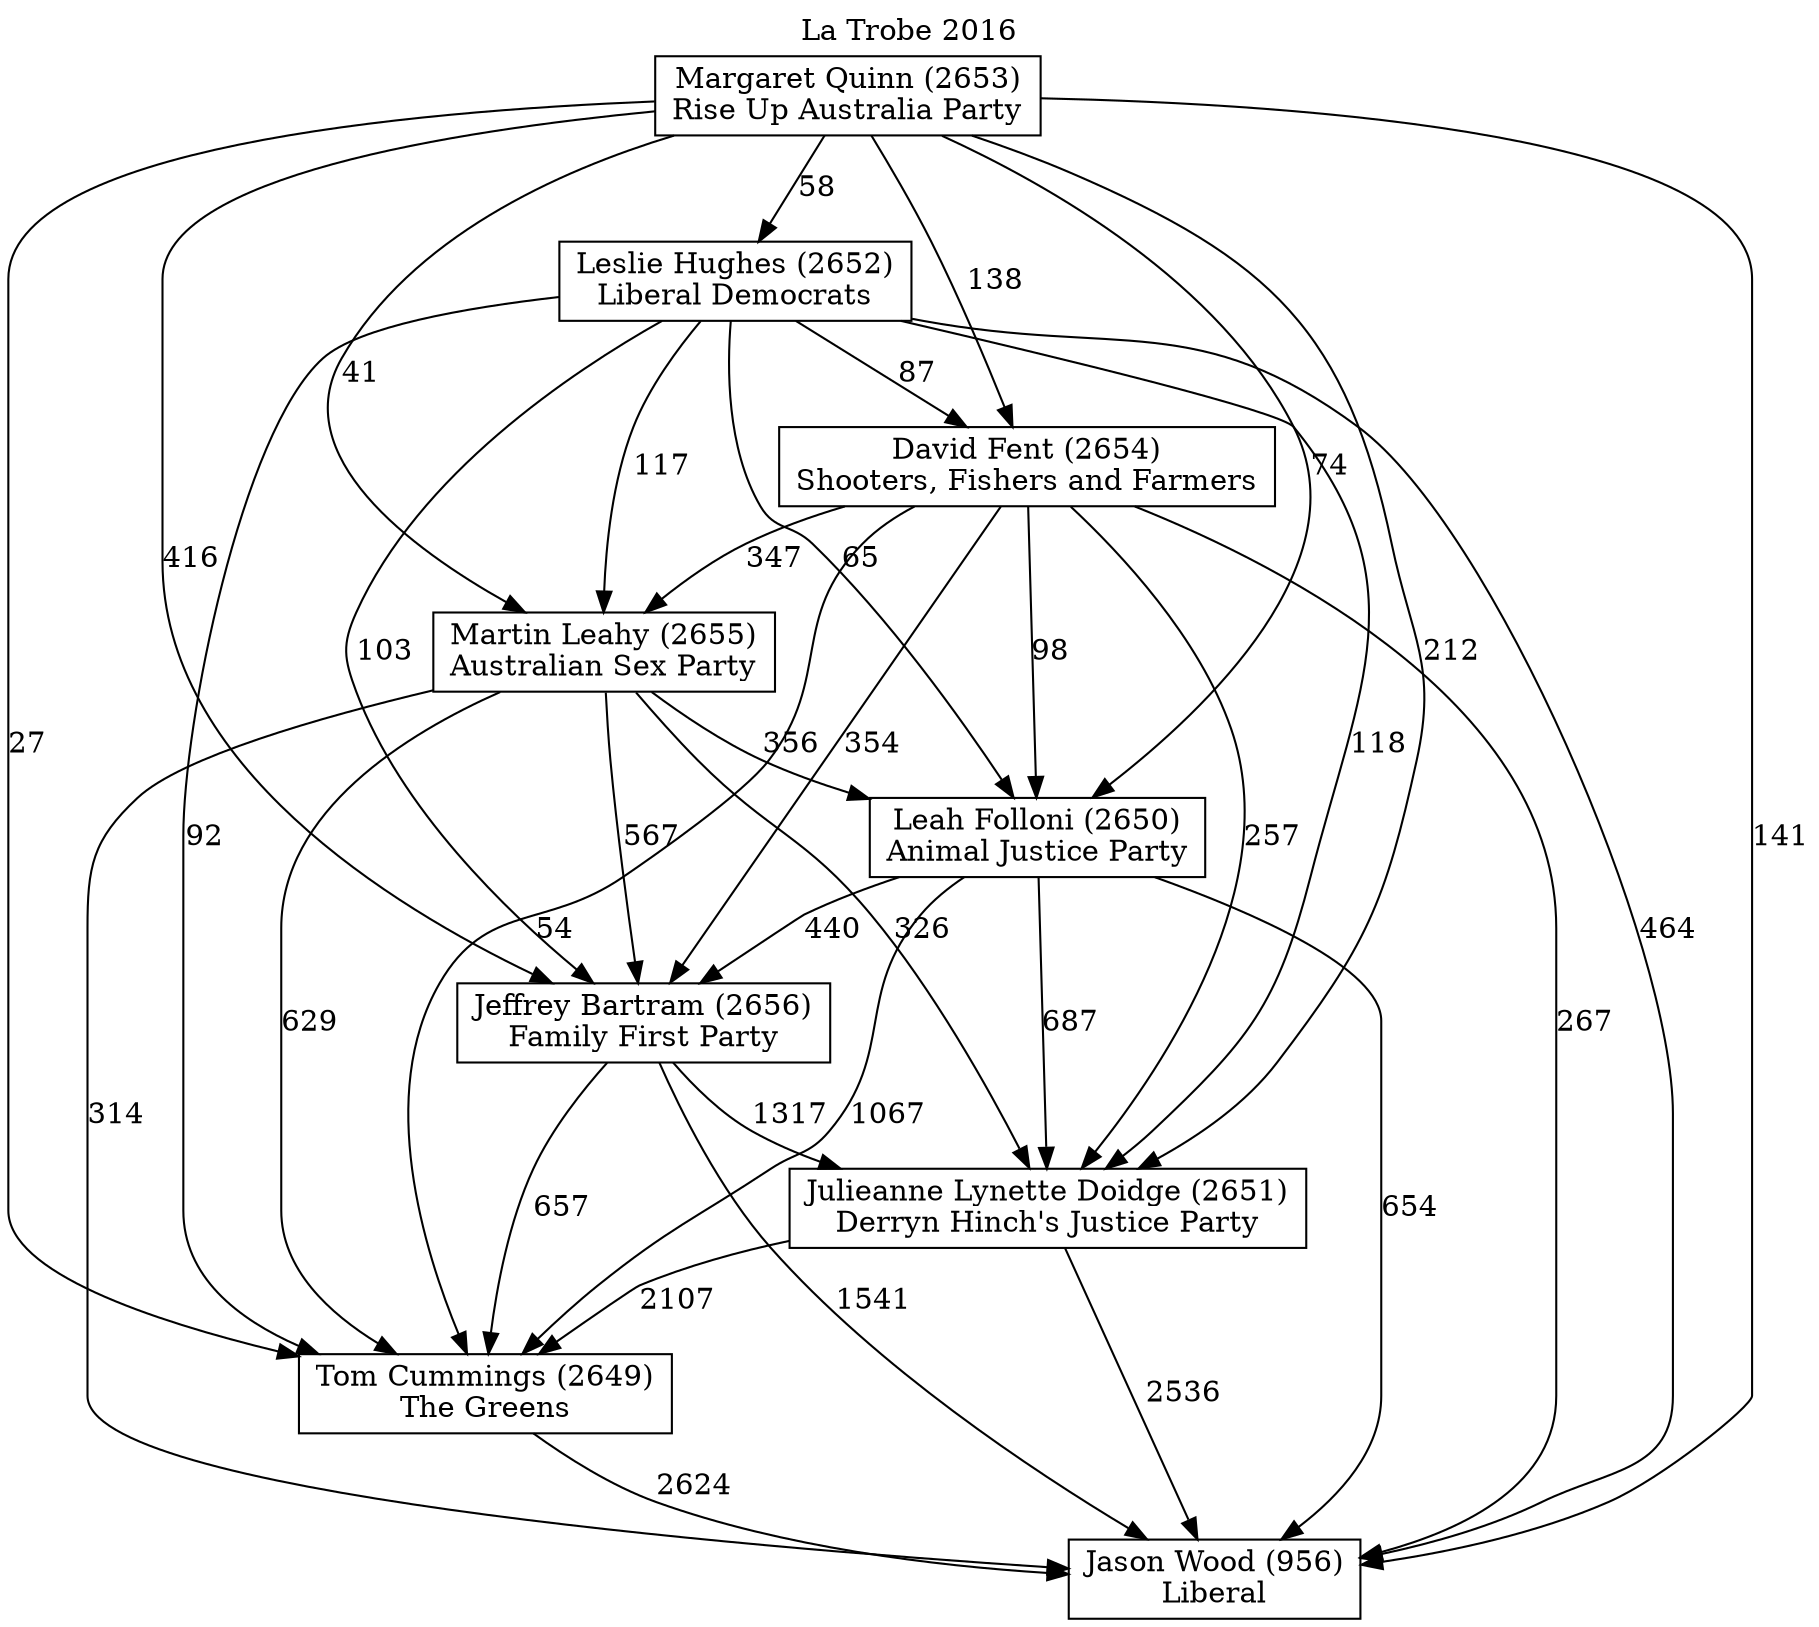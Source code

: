 // House preference flow
digraph "Jason Wood (956)_La Trobe_2016" {
	graph [label="La Trobe 2016" labelloc=t mclimit=10]
	node [shape=box]
	"Tom Cummings (2649)" [label="Tom Cummings (2649)
The Greens"]
	"David Fent (2654)" [label="David Fent (2654)
Shooters, Fishers and Farmers"]
	"Jason Wood (956)" [label="Jason Wood (956)
Liberal"]
	"Leslie Hughes (2652)" [label="Leslie Hughes (2652)
Liberal Democrats"]
	"Jeffrey Bartram (2656)" [label="Jeffrey Bartram (2656)
Family First Party"]
	"Julieanne Lynette Doidge (2651)" [label="Julieanne Lynette Doidge (2651)
Derryn Hinch's Justice Party"]
	"Martin Leahy (2655)" [label="Martin Leahy (2655)
Australian Sex Party"]
	"Margaret Quinn (2653)" [label="Margaret Quinn (2653)
Rise Up Australia Party"]
	"Leah Folloni (2650)" [label="Leah Folloni (2650)
Animal Justice Party"]
	"Leslie Hughes (2652)" -> "Jeffrey Bartram (2656)" [label=103]
	"Leslie Hughes (2652)" -> "Julieanne Lynette Doidge (2651)" [label=118]
	"Martin Leahy (2655)" -> "Jason Wood (956)" [label=314]
	"Martin Leahy (2655)" -> "Jeffrey Bartram (2656)" [label=567]
	"Margaret Quinn (2653)" -> "David Fent (2654)" [label=138]
	"Leslie Hughes (2652)" -> "Jason Wood (956)" [label=464]
	"Margaret Quinn (2653)" -> "Martin Leahy (2655)" [label=41]
	"David Fent (2654)" -> "Leah Folloni (2650)" [label=98]
	"Leah Folloni (2650)" -> "Jeffrey Bartram (2656)" [label=440]
	"Leslie Hughes (2652)" -> "David Fent (2654)" [label=87]
	"David Fent (2654)" -> "Jason Wood (956)" [label=267]
	"David Fent (2654)" -> "Julieanne Lynette Doidge (2651)" [label=257]
	"Margaret Quinn (2653)" -> "Jason Wood (956)" [label=141]
	"David Fent (2654)" -> "Martin Leahy (2655)" [label=347]
	"Leslie Hughes (2652)" -> "Leah Folloni (2650)" [label=65]
	"Jeffrey Bartram (2656)" -> "Jason Wood (956)" [label=1541]
	"Margaret Quinn (2653)" -> "Leah Folloni (2650)" [label=74]
	"David Fent (2654)" -> "Jeffrey Bartram (2656)" [label=354]
	"Julieanne Lynette Doidge (2651)" -> "Tom Cummings (2649)" [label=2107]
	"Jeffrey Bartram (2656)" -> "Julieanne Lynette Doidge (2651)" [label=1317]
	"Leslie Hughes (2652)" -> "Tom Cummings (2649)" [label=92]
	"Tom Cummings (2649)" -> "Jason Wood (956)" [label=2624]
	"Margaret Quinn (2653)" -> "Julieanne Lynette Doidge (2651)" [label=212]
	"Leah Folloni (2650)" -> "Jason Wood (956)" [label=654]
	"Leah Folloni (2650)" -> "Tom Cummings (2649)" [label=1067]
	"Margaret Quinn (2653)" -> "Tom Cummings (2649)" [label=27]
	"Leslie Hughes (2652)" -> "Martin Leahy (2655)" [label=117]
	"Leah Folloni (2650)" -> "Julieanne Lynette Doidge (2651)" [label=687]
	"Julieanne Lynette Doidge (2651)" -> "Jason Wood (956)" [label=2536]
	"Martin Leahy (2655)" -> "Leah Folloni (2650)" [label=356]
	"David Fent (2654)" -> "Tom Cummings (2649)" [label=54]
	"Jeffrey Bartram (2656)" -> "Tom Cummings (2649)" [label=657]
	"Margaret Quinn (2653)" -> "Leslie Hughes (2652)" [label=58]
	"Martin Leahy (2655)" -> "Tom Cummings (2649)" [label=629]
	"Margaret Quinn (2653)" -> "Jeffrey Bartram (2656)" [label=416]
	"Martin Leahy (2655)" -> "Julieanne Lynette Doidge (2651)" [label=326]
}
